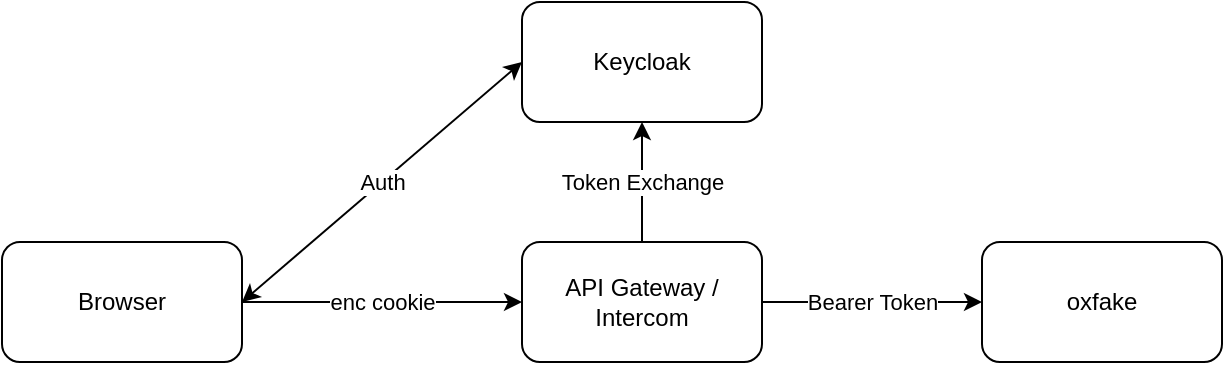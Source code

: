<mxfile version="15.5.4" type="embed"><diagram id="23iRSUPoRavnBvh4doch" name="Page-1"><mxGraphModel dx="900" dy="694" grid="1" gridSize="10" guides="1" tooltips="1" connect="1" arrows="1" fold="1" page="1" pageScale="1" pageWidth="827" pageHeight="1169" math="0" shadow="0"><root><mxCell id="0"/><mxCell id="1" parent="0"/><mxCell id="7" value="enc cookie" style="edgeStyle=orthogonalEdgeStyle;rounded=0;orthogonalLoop=1;jettySize=auto;html=1;entryX=0;entryY=0.5;entryDx=0;entryDy=0;" edge="1" parent="1" source="2" target="5"><mxGeometry relative="1" as="geometry"><Array as="points"><mxPoint x="280" y="200"/><mxPoint x="280" y="200"/></Array></mxGeometry></mxCell><mxCell id="2" value="Browser" style="rounded=1;whiteSpace=wrap;html=1;" vertex="1" parent="1"><mxGeometry x="100" y="170" width="120" height="60" as="geometry"/></mxCell><mxCell id="3" value="Keycloak" style="rounded=1;whiteSpace=wrap;html=1;" vertex="1" parent="1"><mxGeometry x="360" y="50" width="120" height="60" as="geometry"/></mxCell><mxCell id="4" value="oxfake" style="rounded=1;whiteSpace=wrap;html=1;" vertex="1" parent="1"><mxGeometry x="590" y="170" width="120" height="60" as="geometry"/></mxCell><mxCell id="8" value="Bearer Token" style="edgeStyle=orthogonalEdgeStyle;rounded=0;orthogonalLoop=1;jettySize=auto;html=1;" edge="1" parent="1" source="5" target="4"><mxGeometry relative="1" as="geometry"/></mxCell><mxCell id="9" value="Token Exchange" style="edgeStyle=orthogonalEdgeStyle;rounded=0;orthogonalLoop=1;jettySize=auto;html=1;" edge="1" parent="1" source="5" target="3"><mxGeometry relative="1" as="geometry"/></mxCell><mxCell id="5" value="API Gateway / Intercom" style="rounded=1;whiteSpace=wrap;html=1;" vertex="1" parent="1"><mxGeometry x="360" y="170" width="120" height="60" as="geometry"/></mxCell><mxCell id="6" value="Auth" style="endArrow=classic;startArrow=classic;html=1;rounded=0;exitX=1;exitY=0.5;exitDx=0;exitDy=0;entryX=0;entryY=0.5;entryDx=0;entryDy=0;" edge="1" parent="1" source="2" target="3"><mxGeometry width="50" height="50" relative="1" as="geometry"><mxPoint x="370" y="330" as="sourcePoint"/><mxPoint x="420" y="280" as="targetPoint"/></mxGeometry></mxCell></root></mxGraphModel></diagram></mxfile>